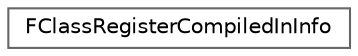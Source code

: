 digraph "Graphical Class Hierarchy"
{
 // INTERACTIVE_SVG=YES
 // LATEX_PDF_SIZE
  bgcolor="transparent";
  edge [fontname=Helvetica,fontsize=10,labelfontname=Helvetica,labelfontsize=10];
  node [fontname=Helvetica,fontsize=10,shape=box,height=0.2,width=0.4];
  rankdir="LR";
  Node0 [id="Node000000",label="FClassRegisterCompiledInInfo",height=0.2,width=0.4,color="grey40", fillcolor="white", style="filled",URL="$d6/da0/structFClassRegisterCompiledInInfo.html",tooltip="Composite class register compiled in info."];
}
